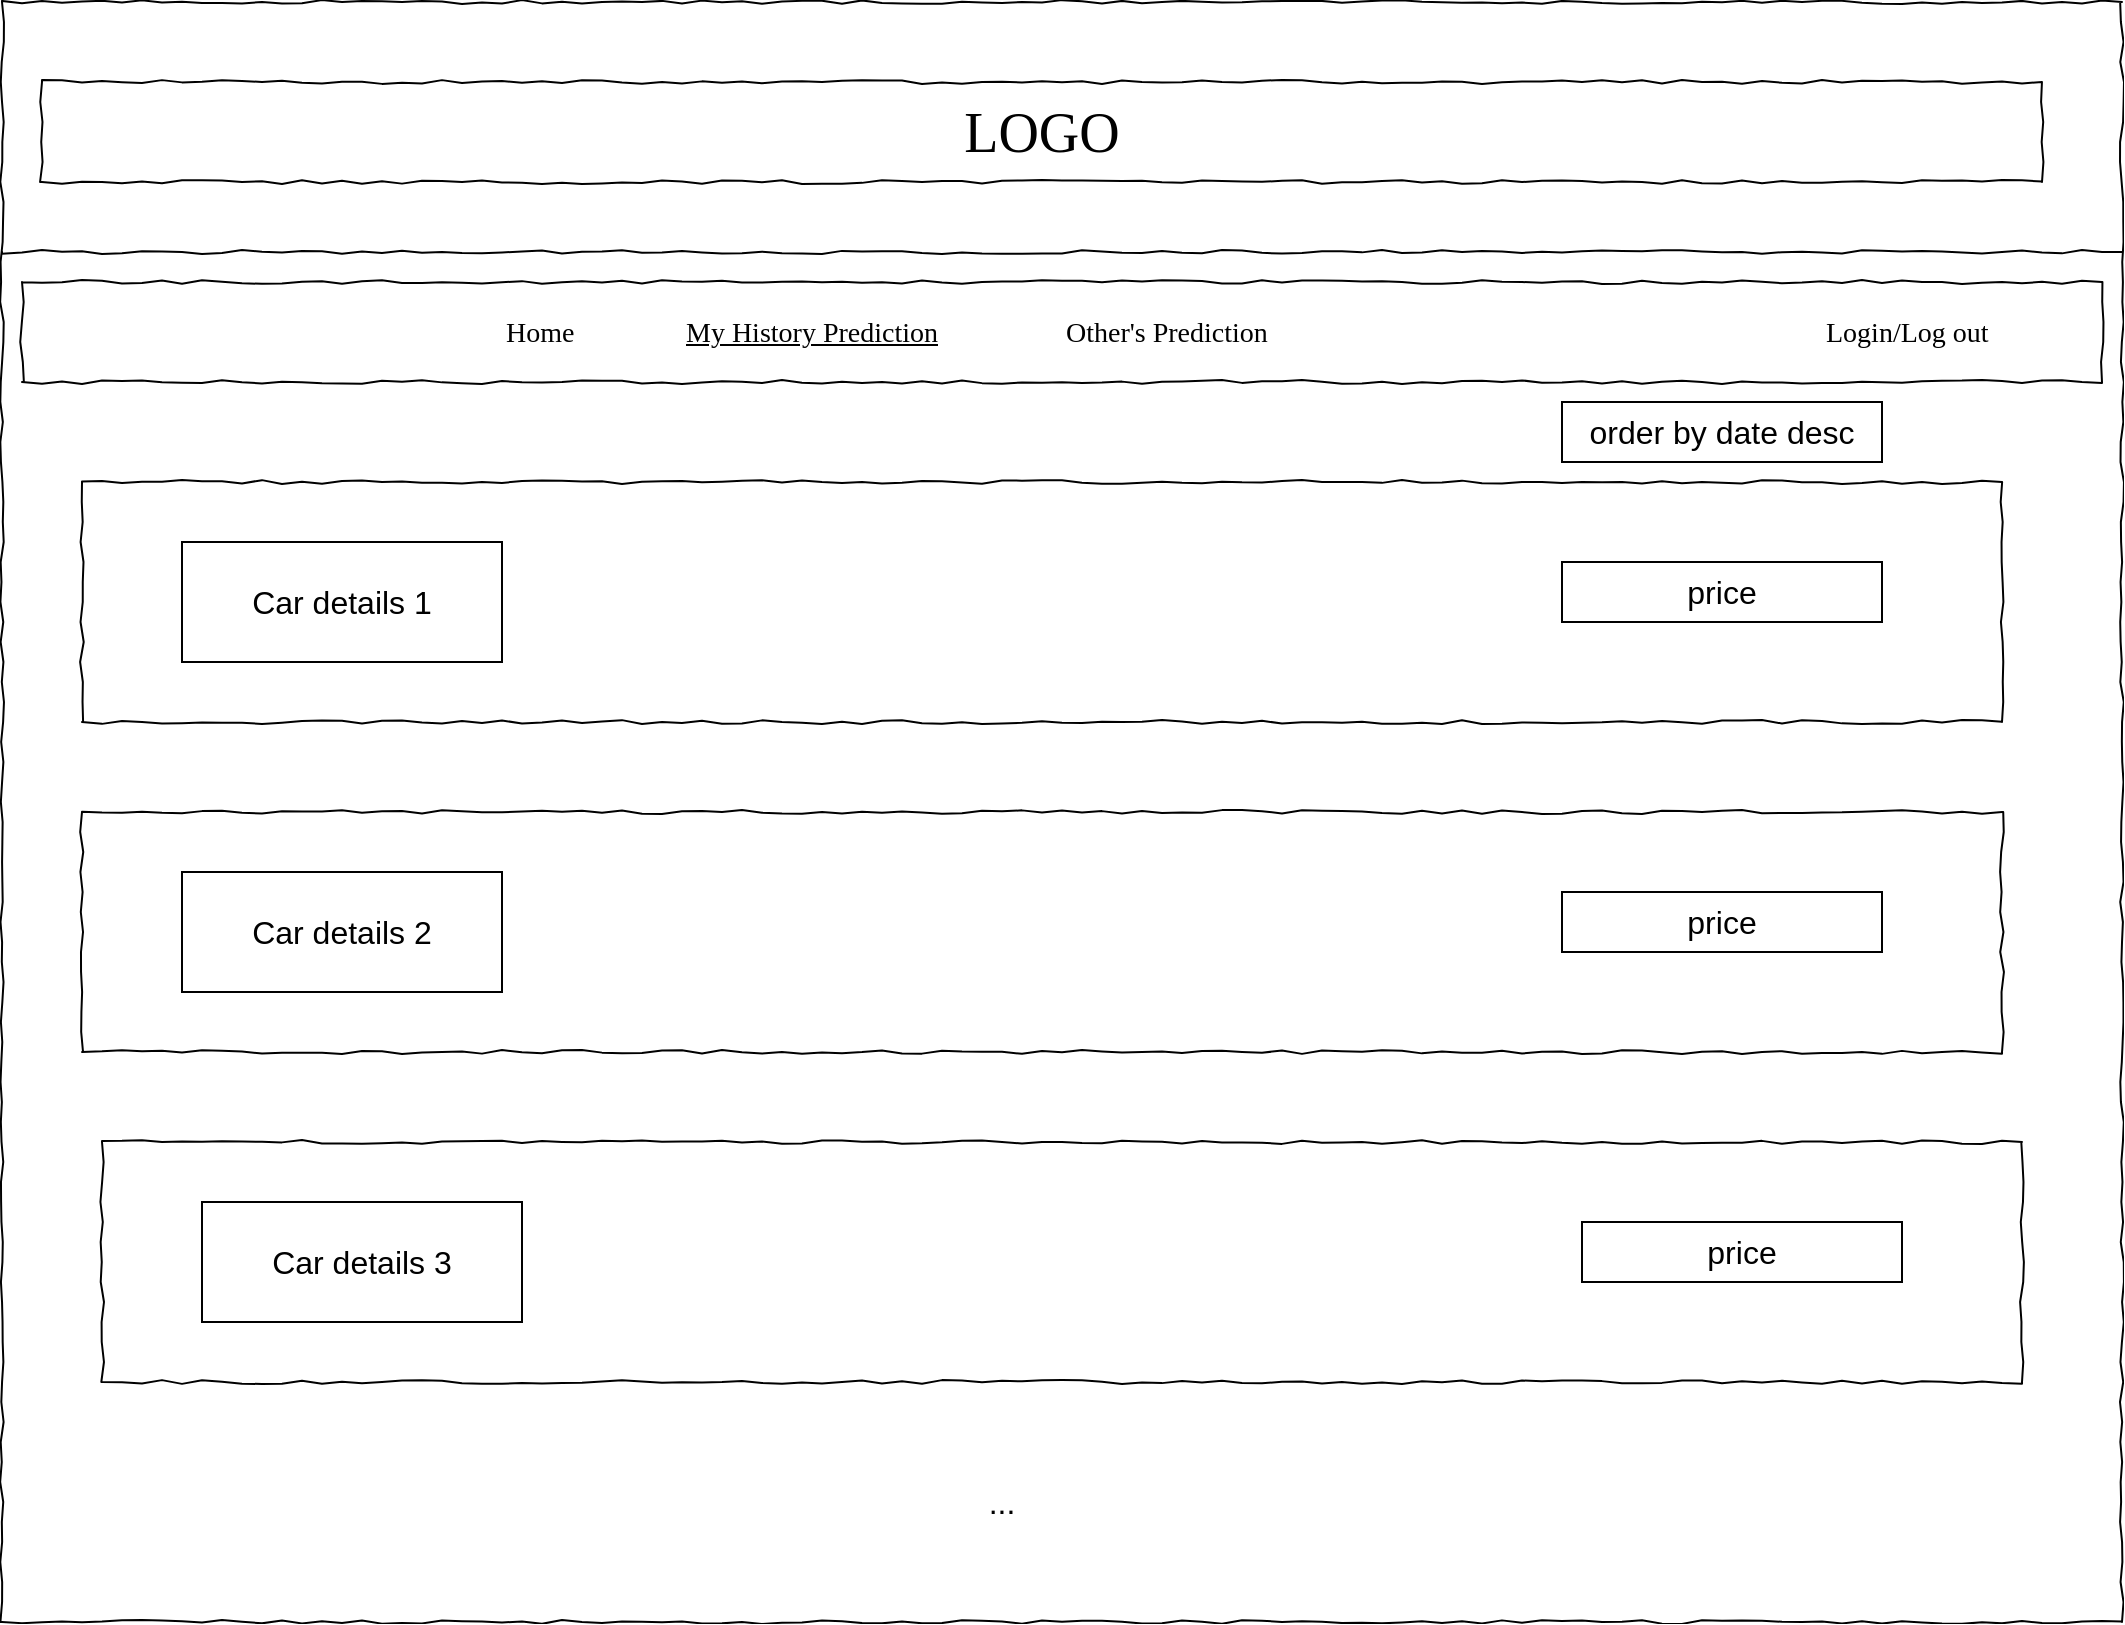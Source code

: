 <mxfile version="22.1.3" type="gitlab">
  <diagram name="Page-1" id="03018318-947c-dd8e-b7a3-06fadd420f32">
    <mxGraphModel dx="1800" dy="962" grid="1" gridSize="10" guides="1" tooltips="1" connect="1" arrows="1" fold="1" page="1" pageScale="1" pageWidth="1100" pageHeight="850" background="none" math="0" shadow="0">
      <root>
        <mxCell id="0" />
        <mxCell id="1" parent="0" />
        <mxCell id="677b7b8949515195-1" value="" style="whiteSpace=wrap;html=1;rounded=0;shadow=0;labelBackgroundColor=none;strokeColor=#000000;strokeWidth=1;fillColor=none;fontFamily=Verdana;fontSize=12;fontColor=#000000;align=center;comic=1;" parent="1" vertex="1">
          <mxGeometry x="20" y="20" width="1060" height="810" as="geometry" />
        </mxCell>
        <mxCell id="677b7b8949515195-2" value="LOGO" style="whiteSpace=wrap;html=1;rounded=0;shadow=0;labelBackgroundColor=none;strokeWidth=1;fontFamily=Verdana;fontSize=28;align=center;comic=1;" parent="1" vertex="1">
          <mxGeometry x="40" y="60" width="1000" height="50" as="geometry" />
        </mxCell>
        <mxCell id="677b7b8949515195-9" value="" style="line;strokeWidth=1;html=1;rounded=0;shadow=0;labelBackgroundColor=none;fillColor=none;fontFamily=Verdana;fontSize=14;fontColor=#000000;align=center;comic=1;" parent="1" vertex="1">
          <mxGeometry x="20" y="140" width="1060" height="10" as="geometry" />
        </mxCell>
        <mxCell id="677b7b8949515195-10" value="" style="whiteSpace=wrap;html=1;rounded=0;shadow=0;labelBackgroundColor=none;strokeWidth=1;fillColor=none;fontFamily=Verdana;fontSize=12;align=center;comic=1;" parent="1" vertex="1">
          <mxGeometry x="30" y="160" width="1040" height="50" as="geometry" />
        </mxCell>
        <mxCell id="677b7b8949515195-11" value="Home" style="text;html=1;points=[];align=left;verticalAlign=top;spacingTop=-4;fontSize=14;fontFamily=Verdana" parent="1" vertex="1">
          <mxGeometry x="270" y="175" width="60" height="20" as="geometry" />
        </mxCell>
        <mxCell id="677b7b8949515195-12" value="My History Prediction" style="text;html=1;points=[];align=left;verticalAlign=top;spacingTop=-4;fontSize=14;fontFamily=Verdana;fontStyle=4" parent="1" vertex="1">
          <mxGeometry x="360" y="175" width="60" height="20" as="geometry" />
        </mxCell>
        <mxCell id="677b7b8949515195-13" value="Other&#39;s Prediction" style="text;html=1;points=[];align=left;verticalAlign=top;spacingTop=-4;fontSize=14;fontFamily=Verdana" parent="1" vertex="1">
          <mxGeometry x="550" y="175" width="60" height="20" as="geometry" />
        </mxCell>
        <mxCell id="677b7b8949515195-14" value="Login/Log out" style="text;html=1;points=[];align=left;verticalAlign=top;spacingTop=-4;fontSize=14;fontFamily=Verdana" parent="1" vertex="1">
          <mxGeometry x="930" y="175" width="60" height="20" as="geometry" />
        </mxCell>
        <mxCell id="677b7b8949515195-25" value="" style="whiteSpace=wrap;html=1;rounded=0;shadow=0;labelBackgroundColor=none;strokeWidth=1;fillColor=none;fontFamily=Verdana;fontSize=12;align=center;comic=1;" parent="1" vertex="1">
          <mxGeometry x="60" y="260" width="960" height="120" as="geometry" />
        </mxCell>
        <mxCell id="wSdRlz0SrmBQ-WeSFv4k-1" value="Car details 1" style="rounded=0;whiteSpace=wrap;html=1;fontSize=16;" vertex="1" parent="1">
          <mxGeometry x="110" y="290" width="160" height="60" as="geometry" />
        </mxCell>
        <mxCell id="wSdRlz0SrmBQ-WeSFv4k-2" value="price" style="rounded=0;whiteSpace=wrap;html=1;fontSize=16;" vertex="1" parent="1">
          <mxGeometry x="800" y="300" width="160" height="30" as="geometry" />
        </mxCell>
        <mxCell id="wSdRlz0SrmBQ-WeSFv4k-3" style="edgeStyle=none;curved=1;rounded=0;orthogonalLoop=1;jettySize=auto;html=1;exitX=0.5;exitY=0;exitDx=0;exitDy=0;fontSize=12;startSize=8;endSize=8;" edge="1" parent="1" source="wSdRlz0SrmBQ-WeSFv4k-2" target="wSdRlz0SrmBQ-WeSFv4k-2">
          <mxGeometry relative="1" as="geometry" />
        </mxCell>
        <mxCell id="wSdRlz0SrmBQ-WeSFv4k-6" value="order by date desc" style="rounded=0;whiteSpace=wrap;html=1;fontSize=16;" vertex="1" parent="1">
          <mxGeometry x="800" y="220" width="160" height="30" as="geometry" />
        </mxCell>
        <mxCell id="wSdRlz0SrmBQ-WeSFv4k-10" value="" style="whiteSpace=wrap;html=1;rounded=0;shadow=0;labelBackgroundColor=none;strokeWidth=1;fillColor=none;fontFamily=Verdana;fontSize=12;align=center;comic=1;" vertex="1" parent="1">
          <mxGeometry x="60" y="425" width="960" height="120" as="geometry" />
        </mxCell>
        <mxCell id="wSdRlz0SrmBQ-WeSFv4k-11" value="Car details 2" style="rounded=0;whiteSpace=wrap;html=1;fontSize=16;" vertex="1" parent="1">
          <mxGeometry x="110" y="455" width="160" height="60" as="geometry" />
        </mxCell>
        <mxCell id="wSdRlz0SrmBQ-WeSFv4k-12" value="price" style="rounded=0;whiteSpace=wrap;html=1;fontSize=16;" vertex="1" parent="1">
          <mxGeometry x="800" y="465" width="160" height="30" as="geometry" />
        </mxCell>
        <mxCell id="wSdRlz0SrmBQ-WeSFv4k-13" value="" style="whiteSpace=wrap;html=1;rounded=0;shadow=0;labelBackgroundColor=none;strokeWidth=1;fillColor=none;fontFamily=Verdana;fontSize=12;align=center;comic=1;" vertex="1" parent="1">
          <mxGeometry x="70" y="590" width="960" height="120" as="geometry" />
        </mxCell>
        <mxCell id="wSdRlz0SrmBQ-WeSFv4k-14" value="Car details 3" style="rounded=0;whiteSpace=wrap;html=1;fontSize=16;" vertex="1" parent="1">
          <mxGeometry x="120" y="620" width="160" height="60" as="geometry" />
        </mxCell>
        <mxCell id="wSdRlz0SrmBQ-WeSFv4k-15" value="price" style="rounded=0;whiteSpace=wrap;html=1;fontSize=16;" vertex="1" parent="1">
          <mxGeometry x="810" y="630" width="160" height="30" as="geometry" />
        </mxCell>
        <mxCell id="wSdRlz0SrmBQ-WeSFv4k-17" value="..." style="text;strokeColor=none;fillColor=none;html=1;align=center;verticalAlign=middle;whiteSpace=wrap;rounded=0;fontSize=16;" vertex="1" parent="1">
          <mxGeometry x="460" y="740" width="120" height="60" as="geometry" />
        </mxCell>
      </root>
    </mxGraphModel>
  </diagram>
</mxfile>
